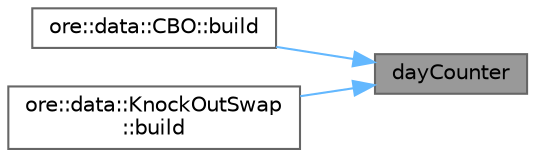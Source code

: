 digraph "dayCounter"
{
 // INTERACTIVE_SVG=YES
 // LATEX_PDF_SIZE
  bgcolor="transparent";
  edge [fontname=Helvetica,fontsize=10,labelfontname=Helvetica,labelfontsize=10];
  node [fontname=Helvetica,fontsize=10,shape=box,height=0.2,width=0.4];
  rankdir="RL";
  Node1 [label="dayCounter",height=0.2,width=0.4,color="gray40", fillcolor="grey60", style="filled", fontcolor="black",tooltip=" "];
  Node1 -> Node2 [dir="back",color="steelblue1",style="solid"];
  Node2 [label="ore::data::CBO::build",height=0.2,width=0.4,color="grey40", fillcolor="white", style="filled",URL="$classore_1_1data_1_1_c_b_o.html#af7b69d5b18d278257927e32b10a23ee6",tooltip=" "];
  Node1 -> Node3 [dir="back",color="steelblue1",style="solid"];
  Node3 [label="ore::data::KnockOutSwap\l::build",height=0.2,width=0.4,color="grey40", fillcolor="white", style="filled",URL="$classore_1_1data_1_1_knock_out_swap.html#af7b69d5b18d278257927e32b10a23ee6",tooltip=" "];
}
